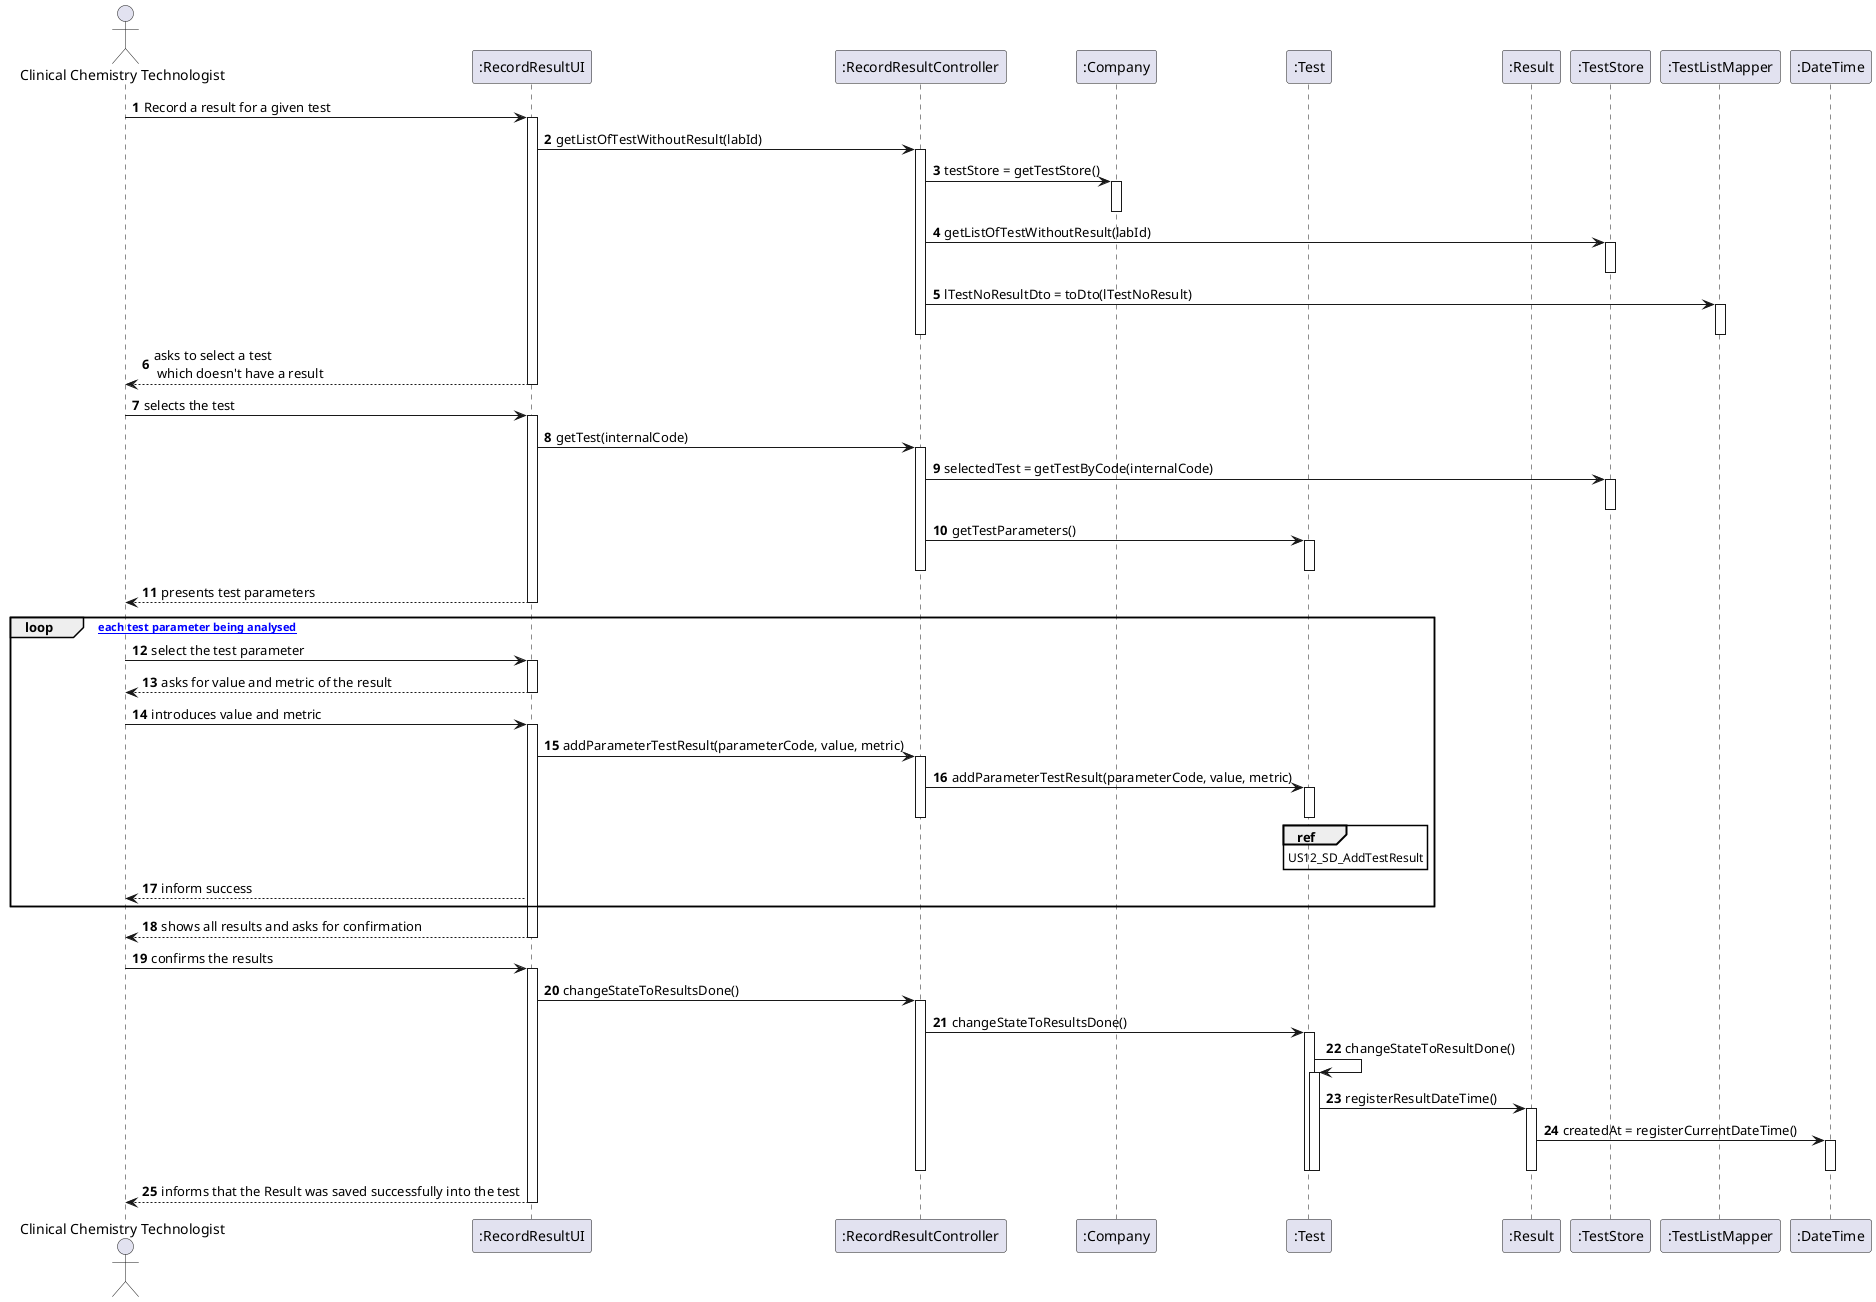 @startuml
'https://plantuml.com/sequence-diagram

autonumber

actor "Clinical Chemistry Technologist" as CCT
participant ":RecordResultUI" as UI
participant ":RecordResultController" as CTRL
participant ":Company" as COMP
participant ":Test" as T
participant ":Result" as RPRT
participant ":TestStore" as TS
participant ":TestListMapper" as TLM
participant ":DateTime" as DT

CCT -> UI : Record a result for a given test
activate UI
UI -> CTRL :  getListOfTestWithoutResult(labId)
    activate CTRL
        CTRL -> COMP : testStore = getTestStore()
        activate COMP
        deactivate COMP
        CTRL -> TS : getListOfTestWithoutResult(labId)
        activate TS
        deactivate TS
        CTRL -> TLM : lTestNoResultDto = toDto(lTestNoResult)
        activate TLM
        deactivate TLM
    deactivate CTRL
UI --> CCT : asks to select a test \n which doesn't have a result
deactivate UI
CCT -> UI : selects the test
activate UI
UI -> CTRL : getTest(internalCode)
    activate CTRL
        CTRL -> TS : selectedTest = getTestByCode(internalCode)
        activate TS
        deactivate TS
        CTRL -> T : getTestParameters()
        activate T
        deactivate T
    deactivate CTRL
UI --> CCT : presents test parameters
deactivate UI
loop [for each test parameter being analysed]
CCT -> UI : select the test parameter
activate UI
UI --> CCT : asks for value and metric of the result
deactivate UI
CCT -> UI : introduces value and metric
activate UI
UI -> CTRL : addParameterTestResult(parameterCode, value, metric)
    activate CTRL
        CTRL -> T : addParameterTestResult(parameterCode, value, metric)
        activate T
        ref over T
            US12_SD_AddTestResult
        end ref
        deactivate T
    deactivate CTRL
UI --> CCT : inform success

end loop
UI --> CCT : shows all results and asks for confirmation
deactivate UI
CCT -> UI : confirms the results
activate UI
UI -> CTRL : changeStateToResultsDone()
    activate CTRL
        CTRL -> T : changeStateToResultsDone()
        activate T
            T -> T : changeStateToResultDone()
            activate T
                T -> RPRT : registerResultDateTime()
                activate RPRT
                    RPRT -> DT : createdAt = registerCurrentDateTime()
                    activate DT
                    deactivate DT
                deactivate RPRT
            deactivate T
        deactivate T
    deactivate CTRL
UI --> CCT : informs that the Result was saved successfully into the test
deactivate UI

@enduml